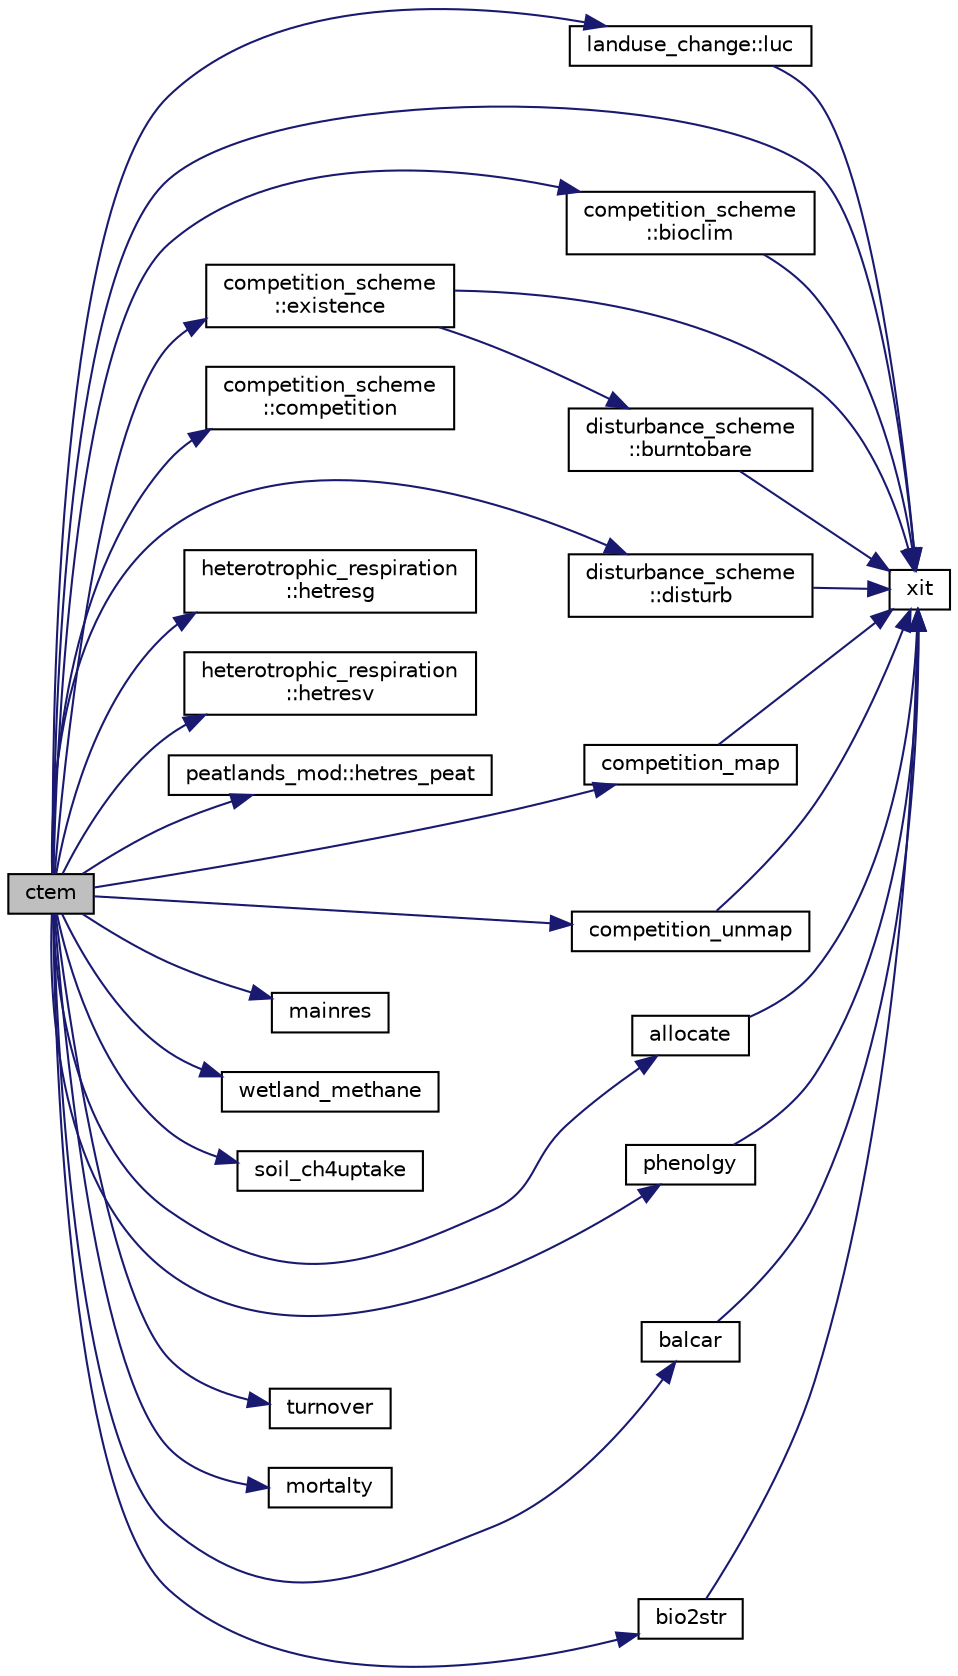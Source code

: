 digraph "ctem"
{
 // INTERACTIVE_SVG=YES
  edge [fontname="Helvetica",fontsize="10",labelfontname="Helvetica",labelfontsize="10"];
  node [fontname="Helvetica",fontsize="10",shape=record];
  rankdir="LR";
  Node1 [label="ctem",height=0.2,width=0.4,color="black", fillcolor="grey75", style="filled", fontcolor="black"];
  Node1 -> Node2 [color="midnightblue",fontsize="10",style="solid",fontname="Helvetica"];
  Node2 [label="landuse_change::luc",height=0.2,width=0.4,color="black", fillcolor="white", style="filled",URL="$group__landuse__change__luc.html#gaca416d24f2714c7a7de32fb9fb1033db"];
  Node2 -> Node3 [color="midnightblue",fontsize="10",style="solid",fontname="Helvetica"];
  Node3 [label="xit",height=0.2,width=0.4,color="black", fillcolor="white", style="filled",URL="$XIT_8f.html#aea43fe3205a9aaa600859d61b69d580c"];
  Node1 -> Node4 [color="midnightblue",fontsize="10",style="solid",fontname="Helvetica"];
  Node4 [label="competition_scheme\l::bioclim",height=0.2,width=0.4,color="black", fillcolor="white", style="filled",URL="$group__competition__scheme__bioclim.html#ga8976936d6f76c8619f6602153b8355f9"];
  Node4 -> Node3 [color="midnightblue",fontsize="10",style="solid",fontname="Helvetica"];
  Node1 -> Node5 [color="midnightblue",fontsize="10",style="solid",fontname="Helvetica"];
  Node5 [label="competition_scheme\l::existence",height=0.2,width=0.4,color="black", fillcolor="white", style="filled",URL="$group__competition__scheme__existence.html#ga4345a1807f52b8da4f0cdd9f0f71f91f"];
  Node5 -> Node6 [color="midnightblue",fontsize="10",style="solid",fontname="Helvetica"];
  Node6 [label="disturbance_scheme\l::burntobare",height=0.2,width=0.4,color="black", fillcolor="white", style="filled",URL="$group__disturbance__scheme__burntobare.html#gae72fa0c94541c3e88a45d71f2442be9c"];
  Node6 -> Node3 [color="midnightblue",fontsize="10",style="solid",fontname="Helvetica"];
  Node5 -> Node3 [color="midnightblue",fontsize="10",style="solid",fontname="Helvetica"];
  Node1 -> Node7 [color="midnightblue",fontsize="10",style="solid",fontname="Helvetica"];
  Node7 [label="competition_scheme\l::competition",height=0.2,width=0.4,color="black", fillcolor="white", style="filled",URL="$group__competition__scheme__competition.html#ga008cbfcefd33aaccb8f2b81cf8326451"];
  Node1 -> Node8 [color="midnightblue",fontsize="10",style="solid",fontname="Helvetica"];
  Node8 [label="disturbance_scheme\l::disturb",height=0.2,width=0.4,color="black", fillcolor="white", style="filled",URL="$group__disturbance__scheme__disturb.html#ga43f1709a7ea90ed6c9c37f54c2f5478b"];
  Node8 -> Node3 [color="midnightblue",fontsize="10",style="solid",fontname="Helvetica"];
  Node1 -> Node9 [color="midnightblue",fontsize="10",style="solid",fontname="Helvetica"];
  Node9 [label="heterotrophic_respiration\l::hetresg",height=0.2,width=0.4,color="black", fillcolor="white", style="filled",URL="$group__hetresg.html#gaf35383e36392dff7ca33ff9022cb70c0"];
  Node1 -> Node10 [color="midnightblue",fontsize="10",style="solid",fontname="Helvetica"];
  Node10 [label="heterotrophic_respiration\l::hetresv",height=0.2,width=0.4,color="black", fillcolor="white", style="filled",URL="$group__hetresv.html#gabafd1229b9f5bc311e761b6ce707025a"];
  Node1 -> Node11 [color="midnightblue",fontsize="10",style="solid",fontname="Helvetica"];
  Node11 [label="peatlands_mod::hetres_peat",height=0.2,width=0.4,color="black", fillcolor="white", style="filled",URL="$group__peat__soil__het__resp.html#gaed12b76ec8925a4bc3105f8ae7a36888",tooltip="grid average peat soil heterotrophic respiration subroutine "];
  Node1 -> Node3 [color="midnightblue",fontsize="10",style="solid",fontname="Helvetica"];
  Node1 -> Node12 [color="midnightblue",fontsize="10",style="solid",fontname="Helvetica"];
  Node12 [label="competition_map",height=0.2,width=0.4,color="black", fillcolor="white", style="filled",URL="$competition__map_8f.html#a854a6eedf534eff4dd50075b3a321744"];
  Node12 -> Node3 [color="midnightblue",fontsize="10",style="solid",fontname="Helvetica"];
  Node1 -> Node13 [color="midnightblue",fontsize="10",style="solid",fontname="Helvetica"];
  Node13 [label="competition_unmap",height=0.2,width=0.4,color="black", fillcolor="white", style="filled",URL="$competition__unmap_8f.html#ab970a794d878e125da563f7022d2d3a4"];
  Node13 -> Node3 [color="midnightblue",fontsize="10",style="solid",fontname="Helvetica"];
  Node1 -> Node14 [color="midnightblue",fontsize="10",style="solid",fontname="Helvetica"];
  Node14 [label="mainres",height=0.2,width=0.4,color="black", fillcolor="white", style="filled",URL="$mainres_8f.html#a86c41356a868e2ef9d08ffb14f45aff5"];
  Node1 -> Node15 [color="midnightblue",fontsize="10",style="solid",fontname="Helvetica"];
  Node15 [label="wetland_methane",height=0.2,width=0.4,color="black", fillcolor="white", style="filled",URL="$wetland__methane_8f90.html#a6ebddfd9196f4a9458c8b0a8b1053f90"];
  Node1 -> Node16 [color="midnightblue",fontsize="10",style="solid",fontname="Helvetica"];
  Node16 [label="soil_ch4uptake",height=0.2,width=0.4,color="black", fillcolor="white", style="filled",URL="$soil__ch4uptake_8f90.html#a6224a4d6e29f37e3d26f6eceeee72372"];
  Node1 -> Node17 [color="midnightblue",fontsize="10",style="solid",fontname="Helvetica"];
  Node17 [label="allocate",height=0.2,width=0.4,color="black", fillcolor="white", style="filled",URL="$allocate_8f.html#aa4327082169256da29b83bf41b489db6"];
  Node17 -> Node3 [color="midnightblue",fontsize="10",style="solid",fontname="Helvetica"];
  Node1 -> Node18 [color="midnightblue",fontsize="10",style="solid",fontname="Helvetica"];
  Node18 [label="phenolgy",height=0.2,width=0.4,color="black", fillcolor="white", style="filled",URL="$phenolgy_8f.html#add1d849abdf1b6baf10cfdde1b93ec0b"];
  Node18 -> Node3 [color="midnightblue",fontsize="10",style="solid",fontname="Helvetica"];
  Node1 -> Node19 [color="midnightblue",fontsize="10",style="solid",fontname="Helvetica"];
  Node19 [label="turnover",height=0.2,width=0.4,color="black", fillcolor="white", style="filled",URL="$turnover_8f.html#adaaa94be49886167722ab507a931c4fe"];
  Node1 -> Node20 [color="midnightblue",fontsize="10",style="solid",fontname="Helvetica"];
  Node20 [label="mortalty",height=0.2,width=0.4,color="black", fillcolor="white", style="filled",URL="$mortality_8f.html#a11a826efba70183880f4f963e93c4247"];
  Node1 -> Node21 [color="midnightblue",fontsize="10",style="solid",fontname="Helvetica"];
  Node21 [label="balcar",height=0.2,width=0.4,color="black", fillcolor="white", style="filled",URL="$balcar_8f.html#a922db81c881d66b3cf76a5a72ea4586a"];
  Node21 -> Node3 [color="midnightblue",fontsize="10",style="solid",fontname="Helvetica"];
  Node1 -> Node22 [color="midnightblue",fontsize="10",style="solid",fontname="Helvetica"];
  Node22 [label="bio2str",height=0.2,width=0.4,color="black", fillcolor="white", style="filled",URL="$bio2str_8f.html#a3bc457fd89cd3f3af038e068b38b5919"];
  Node22 -> Node3 [color="midnightblue",fontsize="10",style="solid",fontname="Helvetica"];
}
